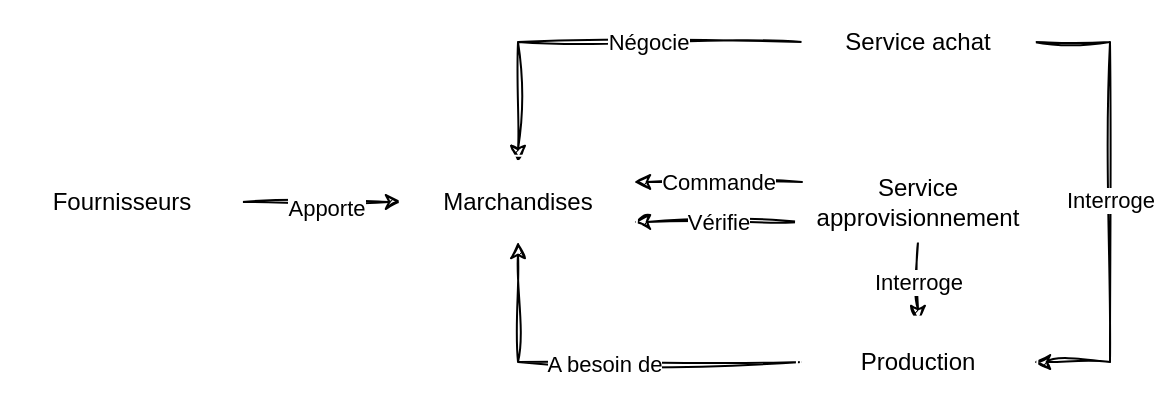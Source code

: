 <mxfile version="22.1.2" type="device">
  <diagram id="C5RBs43oDa-KdzZeNtuy" name="Page-1">
    <mxGraphModel dx="683" dy="397" grid="1" gridSize="10" guides="1" tooltips="1" connect="1" arrows="1" fold="1" page="1" pageScale="1" pageWidth="827" pageHeight="1169" math="0" shadow="0">
      <root>
        <mxCell id="WIyWlLk6GJQsqaUBKTNV-0" />
        <mxCell id="WIyWlLk6GJQsqaUBKTNV-1" parent="WIyWlLk6GJQsqaUBKTNV-0" />
        <mxCell id="35l5R2rgI5Nu7lGioXdj-8" style="rounded=0;orthogonalLoop=1;jettySize=auto;html=1;entryX=0;entryY=0.5;entryDx=0;entryDy=0;sketch=1;curveFitting=1;jiggle=2;" edge="1" parent="WIyWlLk6GJQsqaUBKTNV-1" source="35l5R2rgI5Nu7lGioXdj-0" target="35l5R2rgI5Nu7lGioXdj-4">
          <mxGeometry relative="1" as="geometry" />
        </mxCell>
        <mxCell id="35l5R2rgI5Nu7lGioXdj-9" value="Apporte" style="edgeLabel;html=1;align=center;verticalAlign=middle;resizable=0;points=[];" vertex="1" connectable="0" parent="35l5R2rgI5Nu7lGioXdj-8">
          <mxGeometry x="0.056" y="-3" relative="1" as="geometry">
            <mxPoint as="offset" />
          </mxGeometry>
        </mxCell>
        <mxCell id="35l5R2rgI5Nu7lGioXdj-0" value="Fournisseurs" style="rounded=0;whiteSpace=wrap;html=1;fillStyle=auto;sketch=1;curveFitting=1;jiggle=2;strokeColor=#FFFFFF;" vertex="1" parent="WIyWlLk6GJQsqaUBKTNV-1">
          <mxGeometry x="200" y="600" width="120" height="40" as="geometry" />
        </mxCell>
        <mxCell id="35l5R2rgI5Nu7lGioXdj-10" style="rounded=0;orthogonalLoop=1;jettySize=auto;html=1;entryX=0.5;entryY=0;entryDx=0;entryDy=0;edgeStyle=orthogonalEdgeStyle;sketch=1;curveFitting=1;jiggle=2;" edge="1" parent="WIyWlLk6GJQsqaUBKTNV-1" source="35l5R2rgI5Nu7lGioXdj-2" target="35l5R2rgI5Nu7lGioXdj-4">
          <mxGeometry relative="1" as="geometry" />
        </mxCell>
        <mxCell id="35l5R2rgI5Nu7lGioXdj-13" value="Négocie" style="edgeLabel;html=1;align=center;verticalAlign=middle;resizable=0;points=[];" vertex="1" connectable="0" parent="35l5R2rgI5Nu7lGioXdj-10">
          <mxGeometry x="-0.361" relative="1" as="geometry">
            <mxPoint x="-13" as="offset" />
          </mxGeometry>
        </mxCell>
        <mxCell id="35l5R2rgI5Nu7lGioXdj-11" style="edgeStyle=orthogonalEdgeStyle;rounded=0;orthogonalLoop=1;jettySize=auto;html=1;entryX=1;entryY=0.5;entryDx=0;entryDy=0;exitX=1;exitY=0.5;exitDx=0;exitDy=0;sketch=1;curveFitting=1;jiggle=2;" edge="1" parent="WIyWlLk6GJQsqaUBKTNV-1" source="35l5R2rgI5Nu7lGioXdj-2" target="35l5R2rgI5Nu7lGioXdj-5">
          <mxGeometry relative="1" as="geometry">
            <mxPoint x="730" y="540" as="sourcePoint" />
            <mxPoint x="730" y="700" as="targetPoint" />
            <Array as="points">
              <mxPoint x="754" y="540" />
              <mxPoint x="754" y="700" />
            </Array>
          </mxGeometry>
        </mxCell>
        <mxCell id="35l5R2rgI5Nu7lGioXdj-12" value="Interroge" style="edgeLabel;html=1;align=center;verticalAlign=middle;resizable=0;points=[];" vertex="1" connectable="0" parent="35l5R2rgI5Nu7lGioXdj-11">
          <mxGeometry x="-0.008" relative="1" as="geometry">
            <mxPoint as="offset" />
          </mxGeometry>
        </mxCell>
        <mxCell id="35l5R2rgI5Nu7lGioXdj-2" value="Service achat" style="rounded=0;whiteSpace=wrap;html=1;fillStyle=auto;sketch=1;curveFitting=1;jiggle=2;strokeColor=#FFFFFF;" vertex="1" parent="WIyWlLk6GJQsqaUBKTNV-1">
          <mxGeometry x="600" y="520" width="116" height="40" as="geometry" />
        </mxCell>
        <mxCell id="35l5R2rgI5Nu7lGioXdj-14" style="edgeStyle=orthogonalEdgeStyle;rounded=0;orthogonalLoop=1;jettySize=auto;html=1;entryX=1;entryY=0.5;entryDx=0;entryDy=0;sketch=1;curveFitting=1;jiggle=2;" edge="1" parent="WIyWlLk6GJQsqaUBKTNV-1">
          <mxGeometry relative="1" as="geometry">
            <mxPoint x="600" y="630.0" as="sourcePoint" />
            <mxPoint x="516" y="630.0" as="targetPoint" />
          </mxGeometry>
        </mxCell>
        <mxCell id="35l5R2rgI5Nu7lGioXdj-15" value="Vérifie" style="edgeLabel;html=1;align=center;verticalAlign=middle;resizable=0;points=[];" vertex="1" connectable="0" parent="35l5R2rgI5Nu7lGioXdj-14">
          <mxGeometry x="0.001" y="3" relative="1" as="geometry">
            <mxPoint y="-3" as="offset" />
          </mxGeometry>
        </mxCell>
        <mxCell id="35l5R2rgI5Nu7lGioXdj-19" style="edgeStyle=orthogonalEdgeStyle;rounded=0;orthogonalLoop=1;jettySize=auto;html=1;entryX=0.5;entryY=0;entryDx=0;entryDy=0;sketch=1;curveFitting=1;jiggle=2;" edge="1" parent="WIyWlLk6GJQsqaUBKTNV-1" source="35l5R2rgI5Nu7lGioXdj-3" target="35l5R2rgI5Nu7lGioXdj-5">
          <mxGeometry relative="1" as="geometry" />
        </mxCell>
        <mxCell id="35l5R2rgI5Nu7lGioXdj-20" value="Interroge" style="edgeLabel;html=1;align=center;verticalAlign=middle;resizable=0;points=[];" vertex="1" connectable="0" parent="35l5R2rgI5Nu7lGioXdj-19">
          <mxGeometry x="-0.35" y="-2" relative="1" as="geometry">
            <mxPoint x="2" y="7" as="offset" />
          </mxGeometry>
        </mxCell>
        <mxCell id="35l5R2rgI5Nu7lGioXdj-3" value="Service approvisionnement" style="rounded=0;whiteSpace=wrap;html=1;fillStyle=auto;sketch=1;curveFitting=1;jiggle=2;strokeColor=#FFFFFF;" vertex="1" parent="WIyWlLk6GJQsqaUBKTNV-1">
          <mxGeometry x="600" y="600" width="116" height="40" as="geometry" />
        </mxCell>
        <mxCell id="35l5R2rgI5Nu7lGioXdj-4" value="Marchandises" style="rounded=0;whiteSpace=wrap;html=1;fillStyle=auto;sketch=1;curveFitting=1;jiggle=2;strokeColor=#FFFFFF;" vertex="1" parent="WIyWlLk6GJQsqaUBKTNV-1">
          <mxGeometry x="400" y="600" width="116" height="40" as="geometry" />
        </mxCell>
        <mxCell id="35l5R2rgI5Nu7lGioXdj-6" style="rounded=0;orthogonalLoop=1;jettySize=auto;html=1;entryX=0.5;entryY=1;entryDx=0;entryDy=0;exitX=0;exitY=0.5;exitDx=0;exitDy=0;edgeStyle=orthogonalEdgeStyle;sketch=1;curveFitting=1;jiggle=2;" edge="1" parent="WIyWlLk6GJQsqaUBKTNV-1" source="35l5R2rgI5Nu7lGioXdj-5" target="35l5R2rgI5Nu7lGioXdj-4">
          <mxGeometry relative="1" as="geometry" />
        </mxCell>
        <mxCell id="35l5R2rgI5Nu7lGioXdj-7" value="A besoin de" style="edgeLabel;html=1;align=center;verticalAlign=middle;resizable=0;points=[];" vertex="1" connectable="0" parent="35l5R2rgI5Nu7lGioXdj-6">
          <mxGeometry x="-0.017" y="1" relative="1" as="geometry">
            <mxPoint as="offset" />
          </mxGeometry>
        </mxCell>
        <mxCell id="35l5R2rgI5Nu7lGioXdj-5" value="Production" style="rounded=0;whiteSpace=wrap;html=1;fillStyle=auto;sketch=1;curveFitting=1;jiggle=2;strokeColor=#FFFFFF;" vertex="1" parent="WIyWlLk6GJQsqaUBKTNV-1">
          <mxGeometry x="600" y="680" width="116" height="40" as="geometry" />
        </mxCell>
        <mxCell id="35l5R2rgI5Nu7lGioXdj-16" style="edgeStyle=orthogonalEdgeStyle;rounded=0;orthogonalLoop=1;jettySize=auto;html=1;entryX=1;entryY=0.5;entryDx=0;entryDy=0;sketch=1;curveFitting=1;jiggle=2;" edge="1" parent="WIyWlLk6GJQsqaUBKTNV-1">
          <mxGeometry relative="1" as="geometry">
            <mxPoint x="600" y="610.0" as="sourcePoint" />
            <mxPoint x="516" y="610.0" as="targetPoint" />
          </mxGeometry>
        </mxCell>
        <mxCell id="35l5R2rgI5Nu7lGioXdj-17" value="Commande" style="edgeLabel;html=1;align=center;verticalAlign=middle;resizable=0;points=[];" vertex="1" connectable="0" parent="35l5R2rgI5Nu7lGioXdj-16">
          <mxGeometry x="0.001" y="3" relative="1" as="geometry">
            <mxPoint y="-3" as="offset" />
          </mxGeometry>
        </mxCell>
      </root>
    </mxGraphModel>
  </diagram>
</mxfile>
